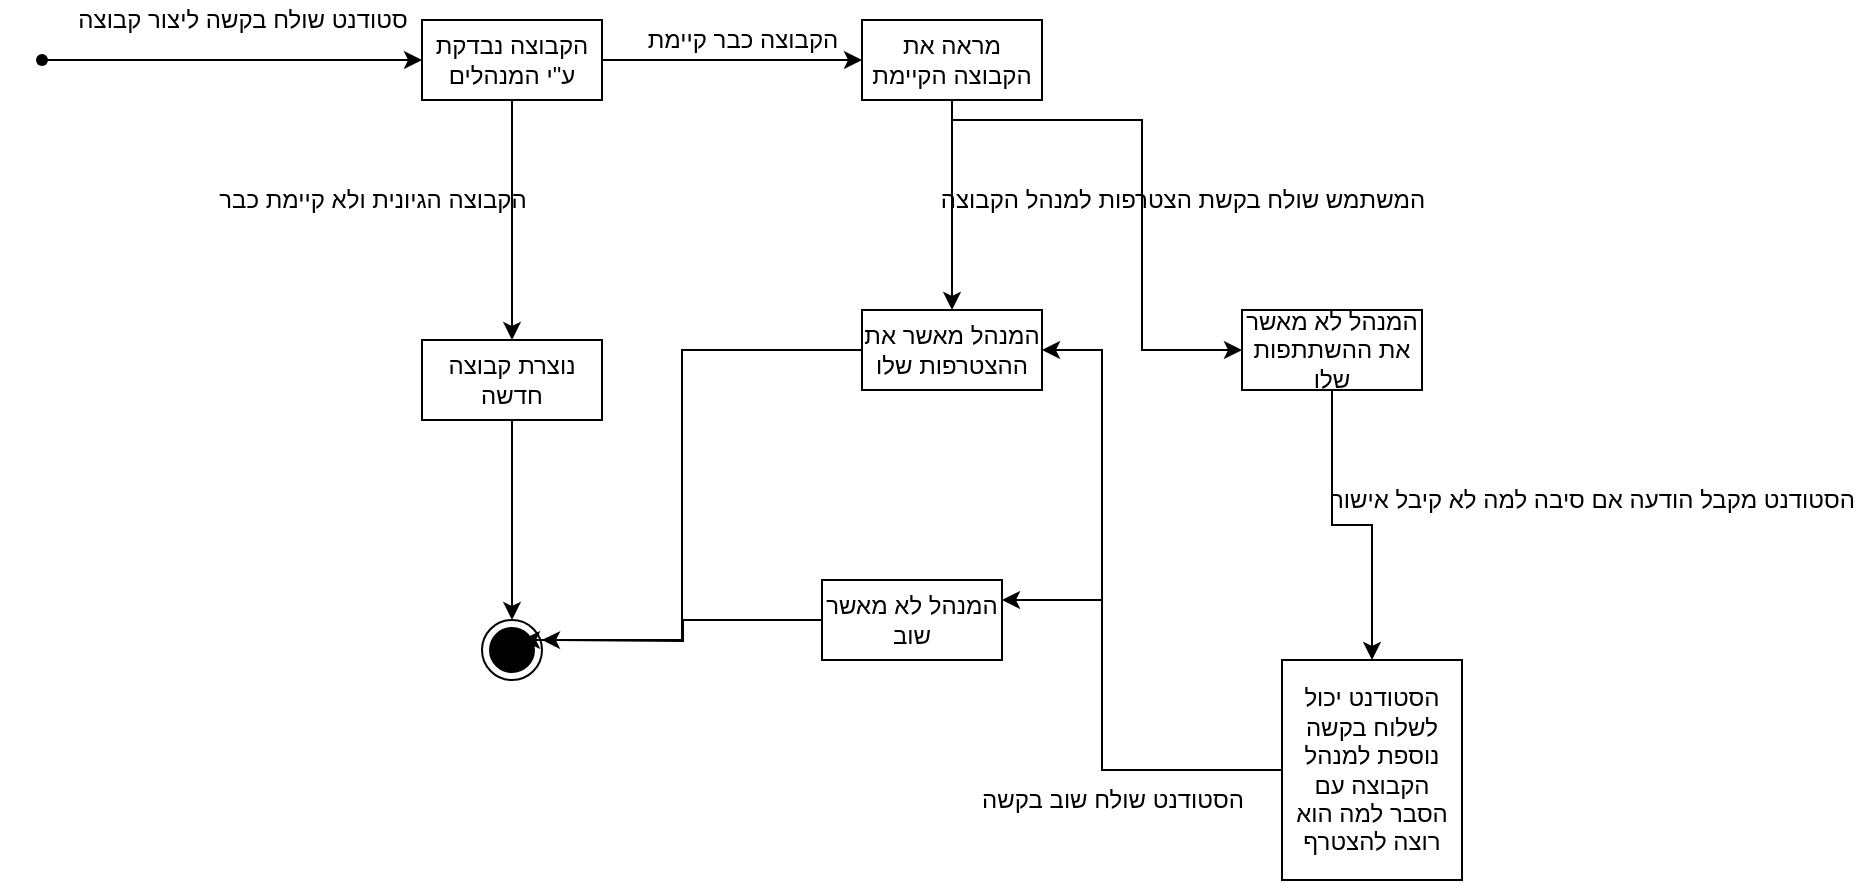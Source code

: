 <mxfile version="15.8.3"><diagram id="ZxcNrr2-RxVxVpdg4Wmk" name="Page-1"><mxGraphModel dx="1038" dy="536" grid="1" gridSize="10" guides="1" tooltips="1" connect="1" arrows="1" fold="1" page="1" pageScale="1" pageWidth="850" pageHeight="1100" math="0" shadow="0"><root><mxCell id="0"/><mxCell id="1" parent="0"/><mxCell id="PJ3xckfTSliCAF6zciwJ-3" value="סטודנט שולח בקשה ליצור קבוצה" style="text;html=1;align=center;verticalAlign=middle;resizable=0;points=[];autosize=1;strokeColor=none;fillColor=none;" parent="1" vertex="1"><mxGeometry x="140" y="180" width="160" height="20" as="geometry"/></mxCell><mxCell id="PJ3xckfTSliCAF6zciwJ-14" style="edgeStyle=orthogonalEdgeStyle;rounded=0;orthogonalLoop=1;jettySize=auto;html=1;entryX=0;entryY=0.5;entryDx=0;entryDy=0;" parent="1" source="PJ3xckfTSliCAF6zciwJ-4" target="PJ3xckfTSliCAF6zciwJ-12" edge="1"><mxGeometry relative="1" as="geometry"/></mxCell><mxCell id="PJ3xckfTSliCAF6zciwJ-4" value="הקבוצה נבדקת ע&quot;י המנהלים " style="rounded=0;whiteSpace=wrap;html=1;fillColor=#FFFFFF;" parent="1" vertex="1"><mxGeometry x="310" y="190" width="90" height="40" as="geometry"/></mxCell><mxCell id="PJ3xckfTSliCAF6zciwJ-5" value="" style="endArrow=classic;html=1;rounded=0;exitX=0.5;exitY=1;exitDx=0;exitDy=0;entryX=0.5;entryY=0;entryDx=0;entryDy=0;" parent="1" source="PJ3xckfTSliCAF6zciwJ-4" target="OdFfhlGP0_GXfFOtKDw0-12" edge="1"><mxGeometry width="50" height="50" relative="1" as="geometry"><mxPoint x="400" y="300" as="sourcePoint"/><mxPoint x="355" y="360" as="targetPoint"/></mxGeometry></mxCell><mxCell id="PJ3xckfTSliCAF6zciwJ-6" value="הקבוצה הגיונית ולא קיימת כבר" style="text;html=1;align=center;verticalAlign=middle;resizable=0;points=[];autosize=1;strokeColor=none;fillColor=none;" parent="1" vertex="1"><mxGeometry x="210" y="270" width="150" height="20" as="geometry"/></mxCell><mxCell id="PJ3xckfTSliCAF6zciwJ-9" style="edgeStyle=orthogonalEdgeStyle;rounded=0;orthogonalLoop=1;jettySize=auto;html=1;" parent="1" source="PJ3xckfTSliCAF6zciwJ-7" target="PJ3xckfTSliCAF6zciwJ-4" edge="1"><mxGeometry relative="1" as="geometry"/></mxCell><mxCell id="PJ3xckfTSliCAF6zciwJ-7" value="" style="shape=waypoint;sketch=0;fillStyle=solid;size=6;pointerEvents=1;points=[];fillColor=none;resizable=0;rotatable=0;perimeter=centerPerimeter;snapToPoint=1;" parent="1" vertex="1"><mxGeometry x="100" y="190" width="40" height="40" as="geometry"/></mxCell><mxCell id="PJ3xckfTSliCAF6zciwJ-10" value="" style="ellipse;html=1;shape=endState;fillColor=#000000;strokeColor=#050000;" parent="1" vertex="1"><mxGeometry x="340" y="490" width="30" height="30" as="geometry"/></mxCell><mxCell id="PJ3xckfTSliCAF6zciwJ-18" style="edgeStyle=orthogonalEdgeStyle;rounded=0;orthogonalLoop=1;jettySize=auto;html=1;" parent="1" source="PJ3xckfTSliCAF6zciwJ-12" target="PJ3xckfTSliCAF6zciwJ-16" edge="1"><mxGeometry relative="1" as="geometry"/></mxCell><mxCell id="OdFfhlGP0_GXfFOtKDw0-6" style="edgeStyle=orthogonalEdgeStyle;rounded=0;orthogonalLoop=1;jettySize=auto;html=1;entryX=0;entryY=0.5;entryDx=0;entryDy=0;" edge="1" parent="1" source="PJ3xckfTSliCAF6zciwJ-12" target="OdFfhlGP0_GXfFOtKDw0-4"><mxGeometry relative="1" as="geometry"><Array as="points"><mxPoint x="575" y="240"/><mxPoint x="670" y="240"/><mxPoint x="670" y="355"/></Array></mxGeometry></mxCell><mxCell id="PJ3xckfTSliCAF6zciwJ-12" value="מראה את הקבוצה הקיימת" style="rounded=0;whiteSpace=wrap;html=1;fillColor=#FFFFFF;" parent="1" vertex="1"><mxGeometry x="530" y="190" width="90" height="40" as="geometry"/></mxCell><mxCell id="PJ3xckfTSliCAF6zciwJ-15" value="הקבוצה כבר קיימת" style="text;html=1;align=center;verticalAlign=middle;resizable=0;points=[];autosize=1;strokeColor=none;fillColor=none;" parent="1" vertex="1"><mxGeometry x="420" y="190" width="100" height="20" as="geometry"/></mxCell><mxCell id="PJ3xckfTSliCAF6zciwJ-17" style="edgeStyle=orthogonalEdgeStyle;rounded=0;orthogonalLoop=1;jettySize=auto;html=1;entryX=0.667;entryY=0.333;entryDx=0;entryDy=0;entryPerimeter=0;" parent="1" source="PJ3xckfTSliCAF6zciwJ-16" target="PJ3xckfTSliCAF6zciwJ-10" edge="1"><mxGeometry relative="1" as="geometry"><Array as="points"><mxPoint x="440" y="355"/><mxPoint x="440" y="500"/></Array></mxGeometry></mxCell><mxCell id="PJ3xckfTSliCAF6zciwJ-16" value="המנהל מאשר את ההצטרפות שלו" style="rounded=0;whiteSpace=wrap;html=1;fillColor=#FFFFFF;" parent="1" vertex="1"><mxGeometry x="530" y="335" width="90" height="40" as="geometry"/></mxCell><mxCell id="PJ3xckfTSliCAF6zciwJ-19" value="המשתמש שולח בקשת הצטרפות למנהל הקבוצה " style="text;html=1;align=center;verticalAlign=middle;resizable=0;points=[];autosize=1;strokeColor=none;fillColor=none;" parent="1" vertex="1"><mxGeometry x="570" y="270" width="240" height="20" as="geometry"/></mxCell><mxCell id="OdFfhlGP0_GXfFOtKDw0-14" style="edgeStyle=orthogonalEdgeStyle;rounded=0;orthogonalLoop=1;jettySize=auto;html=1;" edge="1" parent="1" source="OdFfhlGP0_GXfFOtKDw0-4" target="OdFfhlGP0_GXfFOtKDw0-7"><mxGeometry relative="1" as="geometry"/></mxCell><mxCell id="OdFfhlGP0_GXfFOtKDw0-4" value="המנהל לא מאשר את ההשתתפות שלו" style="rounded=0;whiteSpace=wrap;html=1;fillColor=#FFFFFF;" vertex="1" parent="1"><mxGeometry x="720" y="335" width="90" height="40" as="geometry"/></mxCell><mxCell id="OdFfhlGP0_GXfFOtKDw0-10" style="edgeStyle=orthogonalEdgeStyle;rounded=0;orthogonalLoop=1;jettySize=auto;html=1;entryX=1;entryY=0.5;entryDx=0;entryDy=0;" edge="1" parent="1" source="OdFfhlGP0_GXfFOtKDw0-7" target="PJ3xckfTSliCAF6zciwJ-16"><mxGeometry relative="1" as="geometry"><mxPoint x="650" y="390" as="targetPoint"/><Array as="points"><mxPoint x="650" y="565"/><mxPoint x="650" y="355"/></Array></mxGeometry></mxCell><mxCell id="OdFfhlGP0_GXfFOtKDw0-16" style="edgeStyle=orthogonalEdgeStyle;rounded=0;orthogonalLoop=1;jettySize=auto;html=1;entryX=1;entryY=0.25;entryDx=0;entryDy=0;" edge="1" parent="1" source="OdFfhlGP0_GXfFOtKDw0-7" target="OdFfhlGP0_GXfFOtKDw0-15"><mxGeometry relative="1" as="geometry"><Array as="points"><mxPoint x="650" y="565"/><mxPoint x="650" y="480"/></Array></mxGeometry></mxCell><mxCell id="OdFfhlGP0_GXfFOtKDw0-7" value="הסטודנט יכול לשלוח בקשה נוספת למנהל הקבוצה עם הסבר למה הוא רוצה להצטרף" style="rounded=0;whiteSpace=wrap;html=1;fillColor=#FFFFFF;" vertex="1" parent="1"><mxGeometry x="740" y="510" width="90" height="110" as="geometry"/></mxCell><mxCell id="OdFfhlGP0_GXfFOtKDw0-9" value="הסטודנט מקבל הודעה אם סיבה למה לא קיבל אישור" style="text;html=1;align=center;verticalAlign=middle;resizable=0;points=[];autosize=1;strokeColor=none;fillColor=none;" vertex="1" parent="1"><mxGeometry x="770" y="420" width="250" height="20" as="geometry"/></mxCell><mxCell id="OdFfhlGP0_GXfFOtKDw0-11" value="הסטודנט שולח שוב בקשה" style="text;html=1;align=center;verticalAlign=middle;resizable=0;points=[];autosize=1;strokeColor=none;fillColor=none;" vertex="1" parent="1"><mxGeometry x="590" y="570" width="130" height="20" as="geometry"/></mxCell><mxCell id="OdFfhlGP0_GXfFOtKDw0-13" style="edgeStyle=orthogonalEdgeStyle;rounded=0;orthogonalLoop=1;jettySize=auto;html=1;" edge="1" parent="1" source="OdFfhlGP0_GXfFOtKDw0-12" target="PJ3xckfTSliCAF6zciwJ-10"><mxGeometry relative="1" as="geometry"/></mxCell><mxCell id="OdFfhlGP0_GXfFOtKDw0-12" value="נוצרת קבוצה חדשה" style="rounded=0;whiteSpace=wrap;html=1;fillColor=#FFFFFF;" vertex="1" parent="1"><mxGeometry x="310" y="350" width="90" height="40" as="geometry"/></mxCell><mxCell id="OdFfhlGP0_GXfFOtKDw0-17" style="edgeStyle=orthogonalEdgeStyle;rounded=0;orthogonalLoop=1;jettySize=auto;html=1;" edge="1" parent="1" source="OdFfhlGP0_GXfFOtKDw0-15"><mxGeometry relative="1" as="geometry"><mxPoint x="370" y="500" as="targetPoint"/></mxGeometry></mxCell><mxCell id="OdFfhlGP0_GXfFOtKDw0-15" value="המנהל לא מאשר שוב" style="rounded=0;whiteSpace=wrap;html=1;fillColor=#FFFFFF;" vertex="1" parent="1"><mxGeometry x="510" y="470" width="90" height="40" as="geometry"/></mxCell></root></mxGraphModel></diagram></mxfile>